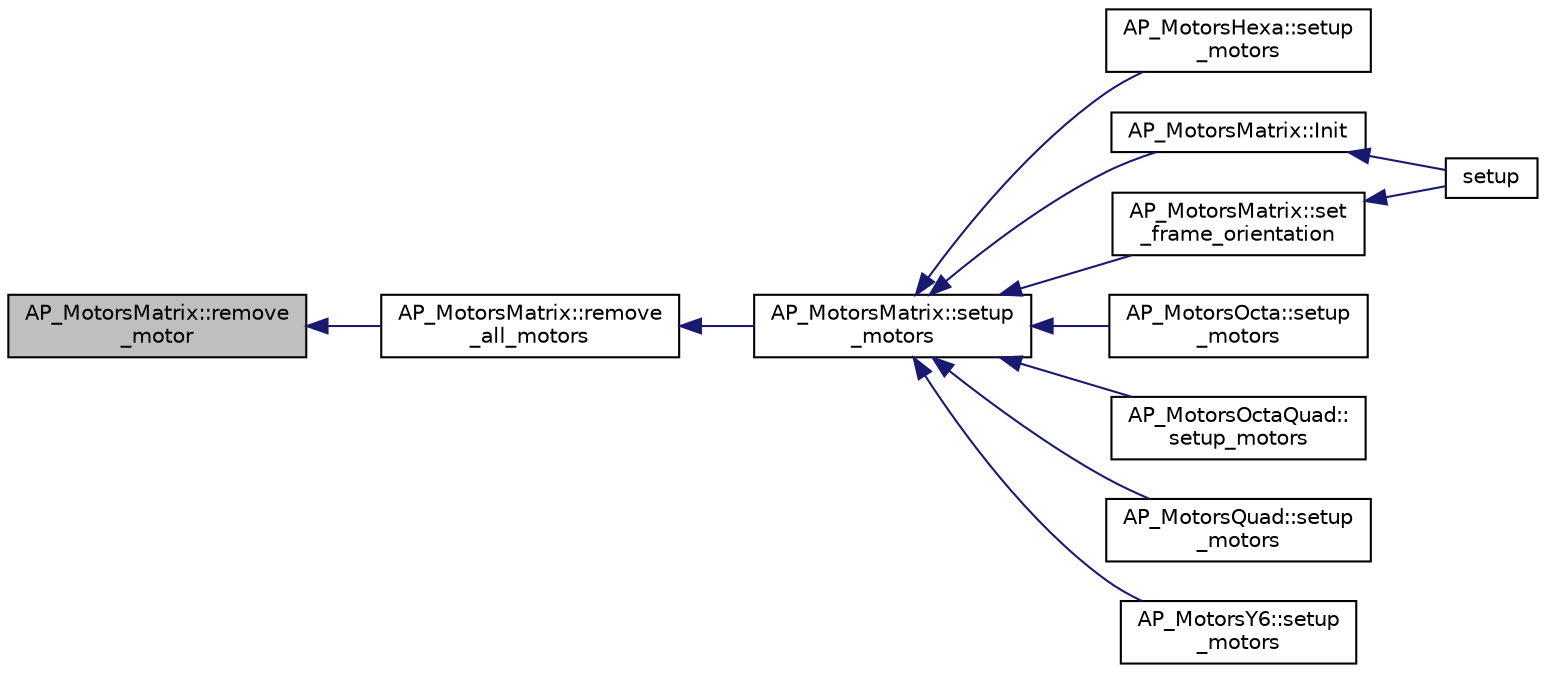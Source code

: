 digraph "AP_MotorsMatrix::remove_motor"
{
 // INTERACTIVE_SVG=YES
  edge [fontname="Helvetica",fontsize="10",labelfontname="Helvetica",labelfontsize="10"];
  node [fontname="Helvetica",fontsize="10",shape=record];
  rankdir="LR";
  Node1 [label="AP_MotorsMatrix::remove\l_motor",height=0.2,width=0.4,color="black", fillcolor="grey75", style="filled" fontcolor="black"];
  Node1 -> Node2 [dir="back",color="midnightblue",fontsize="10",style="solid",fontname="Helvetica"];
  Node2 [label="AP_MotorsMatrix::remove\l_all_motors",height=0.2,width=0.4,color="black", fillcolor="white", style="filled",URL="$classAP__MotorsMatrix.html#a83b97780f780b3ca40d588c7ee27e94a"];
  Node2 -> Node3 [dir="back",color="midnightblue",fontsize="10",style="solid",fontname="Helvetica"];
  Node3 [label="AP_MotorsMatrix::setup\l_motors",height=0.2,width=0.4,color="black", fillcolor="white", style="filled",URL="$classAP__MotorsMatrix.html#adc76d6e0dd5087aaaa6b48993544167c"];
  Node3 -> Node4 [dir="back",color="midnightblue",fontsize="10",style="solid",fontname="Helvetica"];
  Node4 [label="AP_MotorsHexa::setup\l_motors",height=0.2,width=0.4,color="black", fillcolor="white", style="filled",URL="$classAP__MotorsHexa.html#a272a8fadfbde75b9f3d981cbd7470591"];
  Node3 -> Node5 [dir="back",color="midnightblue",fontsize="10",style="solid",fontname="Helvetica"];
  Node5 [label="AP_MotorsMatrix::Init",height=0.2,width=0.4,color="black", fillcolor="white", style="filled",URL="$classAP__MotorsMatrix.html#ae4491a484390538aee092271690b16b1"];
  Node5 -> Node6 [dir="back",color="midnightblue",fontsize="10",style="solid",fontname="Helvetica"];
  Node6 [label="setup",height=0.2,width=0.4,color="black", fillcolor="white", style="filled",URL="$AP__Motors__test_8pde.html#a4fc01d736fe50cf5b977f755b675f11d"];
  Node3 -> Node7 [dir="back",color="midnightblue",fontsize="10",style="solid",fontname="Helvetica"];
  Node7 [label="AP_MotorsMatrix::set\l_frame_orientation",height=0.2,width=0.4,color="black", fillcolor="white", style="filled",URL="$classAP__MotorsMatrix.html#a64c35013e28f06702f2d5bd9e900936a"];
  Node7 -> Node6 [dir="back",color="midnightblue",fontsize="10",style="solid",fontname="Helvetica"];
  Node3 -> Node8 [dir="back",color="midnightblue",fontsize="10",style="solid",fontname="Helvetica"];
  Node8 [label="AP_MotorsOcta::setup\l_motors",height=0.2,width=0.4,color="black", fillcolor="white", style="filled",URL="$classAP__MotorsOcta.html#aa267beaa15465ccef1e0e7f5acd66f89"];
  Node3 -> Node9 [dir="back",color="midnightblue",fontsize="10",style="solid",fontname="Helvetica"];
  Node9 [label="AP_MotorsOctaQuad::\lsetup_motors",height=0.2,width=0.4,color="black", fillcolor="white", style="filled",URL="$classAP__MotorsOctaQuad.html#a05e9f2d13a0dc9256b7fc3b55fc9bacc"];
  Node3 -> Node10 [dir="back",color="midnightblue",fontsize="10",style="solid",fontname="Helvetica"];
  Node10 [label="AP_MotorsQuad::setup\l_motors",height=0.2,width=0.4,color="black", fillcolor="white", style="filled",URL="$classAP__MotorsQuad.html#a98546663ae573f2403b2484f96faca7e"];
  Node3 -> Node11 [dir="back",color="midnightblue",fontsize="10",style="solid",fontname="Helvetica"];
  Node11 [label="AP_MotorsY6::setup\l_motors",height=0.2,width=0.4,color="black", fillcolor="white", style="filled",URL="$classAP__MotorsY6.html#a37e573aceb14ac281b878bd005f5b559"];
}
